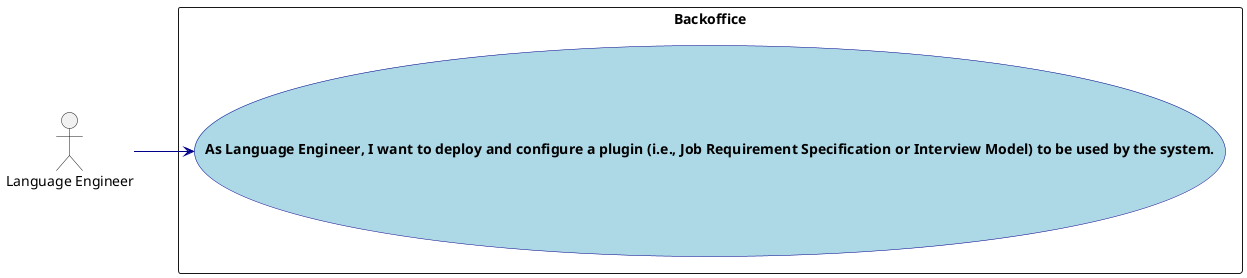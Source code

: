 @startuml US1008_UCD
'https://plantuml.com/use-case-diagram

skinparam usecase {
    BackgroundColor LightBlue
    BorderColor DarkBlue
    ArrowColor DarkBlue
    FontStyle Bold
}

:Language Engineer: as LanguageEngineer


left to right direction

rectangle "Backoffice" as backoffice {
  usecase "As Language Engineer, I want to deploy and configure a plugin (i.e., Job Requirement Specification or Interview Model) to be used by the system." as ImportPlugin
}

LanguageEngineer --> (ImportPlugin)

@enduml
